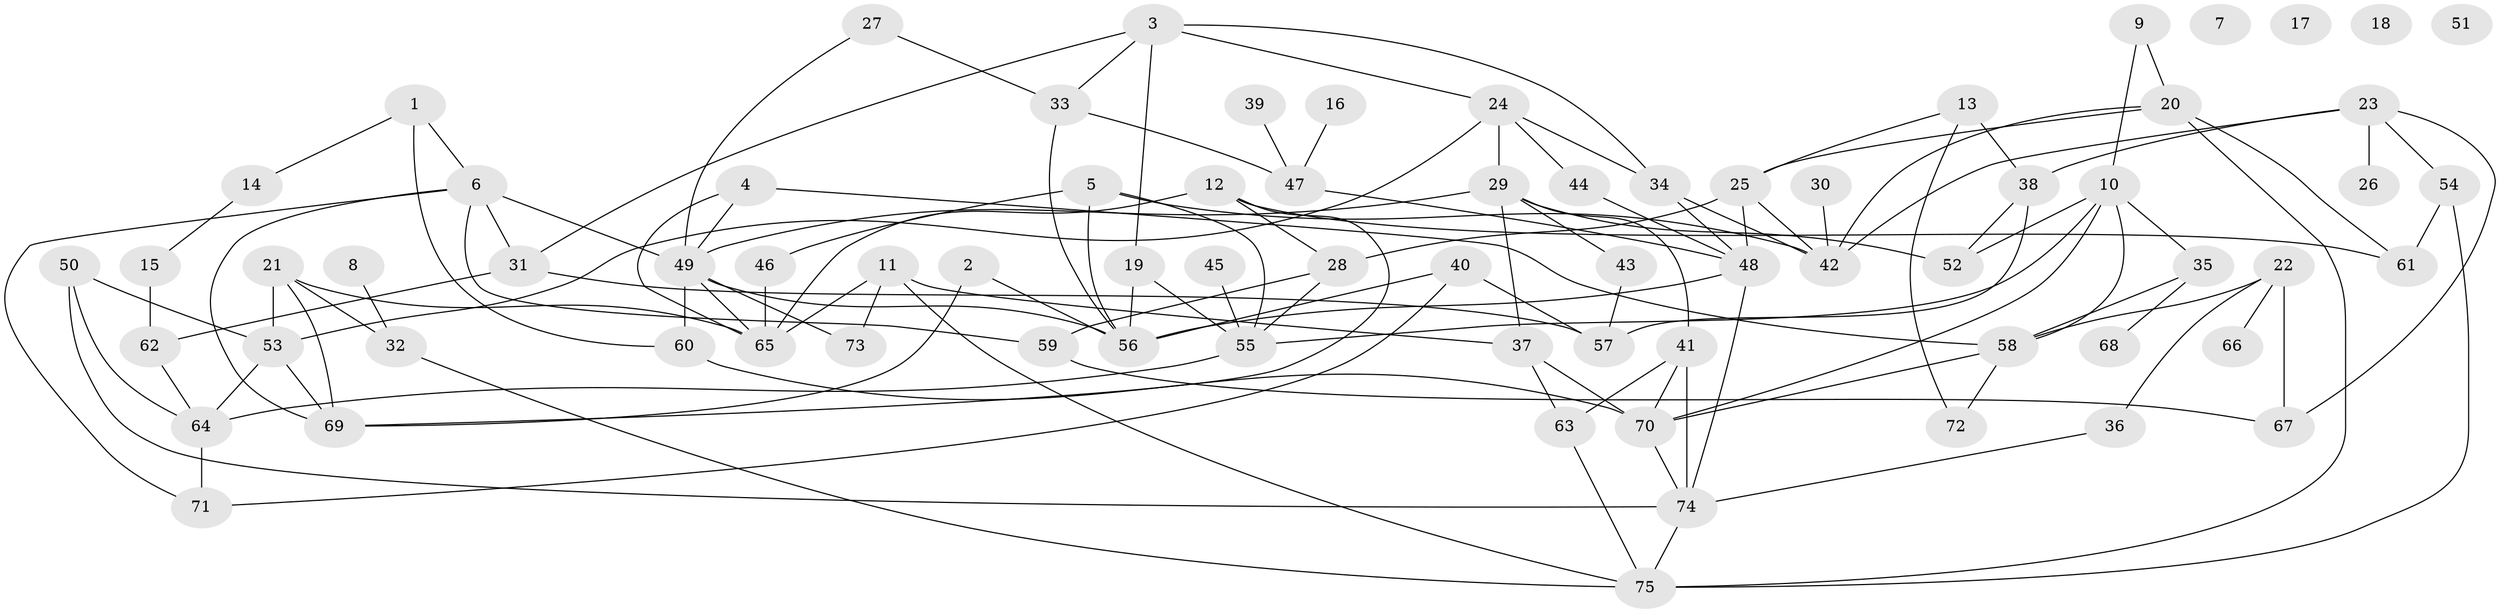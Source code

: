 // coarse degree distribution, {3: 0.06666666666666667, 5: 0.1111111111111111, 8: 0.044444444444444446, 6: 0.044444444444444446, 9: 0.022222222222222223, 7: 0.044444444444444446, 0: 0.08888888888888889, 2: 0.26666666666666666, 4: 0.13333333333333333, 12: 0.022222222222222223, 1: 0.1111111111111111, 10: 0.022222222222222223, 18: 0.022222222222222223}
// Generated by graph-tools (version 1.1) at 2025/16/03/04/25 18:16:34]
// undirected, 75 vertices, 129 edges
graph export_dot {
graph [start="1"]
  node [color=gray90,style=filled];
  1;
  2;
  3;
  4;
  5;
  6;
  7;
  8;
  9;
  10;
  11;
  12;
  13;
  14;
  15;
  16;
  17;
  18;
  19;
  20;
  21;
  22;
  23;
  24;
  25;
  26;
  27;
  28;
  29;
  30;
  31;
  32;
  33;
  34;
  35;
  36;
  37;
  38;
  39;
  40;
  41;
  42;
  43;
  44;
  45;
  46;
  47;
  48;
  49;
  50;
  51;
  52;
  53;
  54;
  55;
  56;
  57;
  58;
  59;
  60;
  61;
  62;
  63;
  64;
  65;
  66;
  67;
  68;
  69;
  70;
  71;
  72;
  73;
  74;
  75;
  1 -- 6;
  1 -- 14;
  1 -- 60;
  2 -- 56;
  2 -- 69;
  3 -- 19;
  3 -- 24;
  3 -- 31;
  3 -- 33;
  3 -- 34;
  4 -- 49;
  4 -- 58;
  4 -- 65;
  5 -- 42;
  5 -- 46;
  5 -- 55;
  5 -- 56;
  6 -- 31;
  6 -- 49;
  6 -- 59;
  6 -- 69;
  6 -- 71;
  8 -- 32;
  9 -- 10;
  9 -- 20;
  10 -- 35;
  10 -- 52;
  10 -- 55;
  10 -- 58;
  10 -- 70;
  11 -- 37;
  11 -- 65;
  11 -- 73;
  11 -- 75;
  12 -- 28;
  12 -- 61;
  12 -- 65;
  12 -- 69;
  13 -- 25;
  13 -- 38;
  13 -- 72;
  14 -- 15;
  15 -- 62;
  16 -- 47;
  19 -- 55;
  19 -- 56;
  20 -- 25;
  20 -- 42;
  20 -- 61;
  20 -- 75;
  21 -- 32;
  21 -- 53;
  21 -- 65;
  21 -- 69;
  22 -- 36;
  22 -- 58;
  22 -- 66;
  22 -- 67;
  23 -- 26;
  23 -- 38;
  23 -- 42;
  23 -- 54;
  23 -- 67;
  24 -- 29;
  24 -- 34;
  24 -- 44;
  24 -- 53;
  25 -- 28;
  25 -- 42;
  25 -- 48;
  27 -- 33;
  27 -- 49;
  28 -- 55;
  28 -- 59;
  29 -- 37;
  29 -- 41;
  29 -- 43;
  29 -- 49;
  29 -- 52;
  30 -- 42;
  31 -- 57;
  31 -- 62;
  32 -- 75;
  33 -- 47;
  33 -- 56;
  34 -- 42;
  34 -- 48;
  35 -- 58;
  35 -- 68;
  36 -- 74;
  37 -- 63;
  37 -- 70;
  38 -- 52;
  38 -- 57;
  39 -- 47;
  40 -- 56;
  40 -- 57;
  40 -- 71;
  41 -- 63;
  41 -- 70;
  41 -- 74;
  43 -- 57;
  44 -- 48;
  45 -- 55;
  46 -- 65;
  47 -- 48;
  48 -- 56;
  48 -- 74;
  49 -- 56;
  49 -- 60;
  49 -- 65;
  49 -- 73;
  50 -- 53;
  50 -- 64;
  50 -- 74;
  53 -- 64;
  53 -- 69;
  54 -- 61;
  54 -- 75;
  55 -- 64;
  58 -- 70;
  58 -- 72;
  59 -- 67;
  60 -- 70;
  62 -- 64;
  63 -- 75;
  64 -- 71;
  70 -- 74;
  74 -- 75;
}
